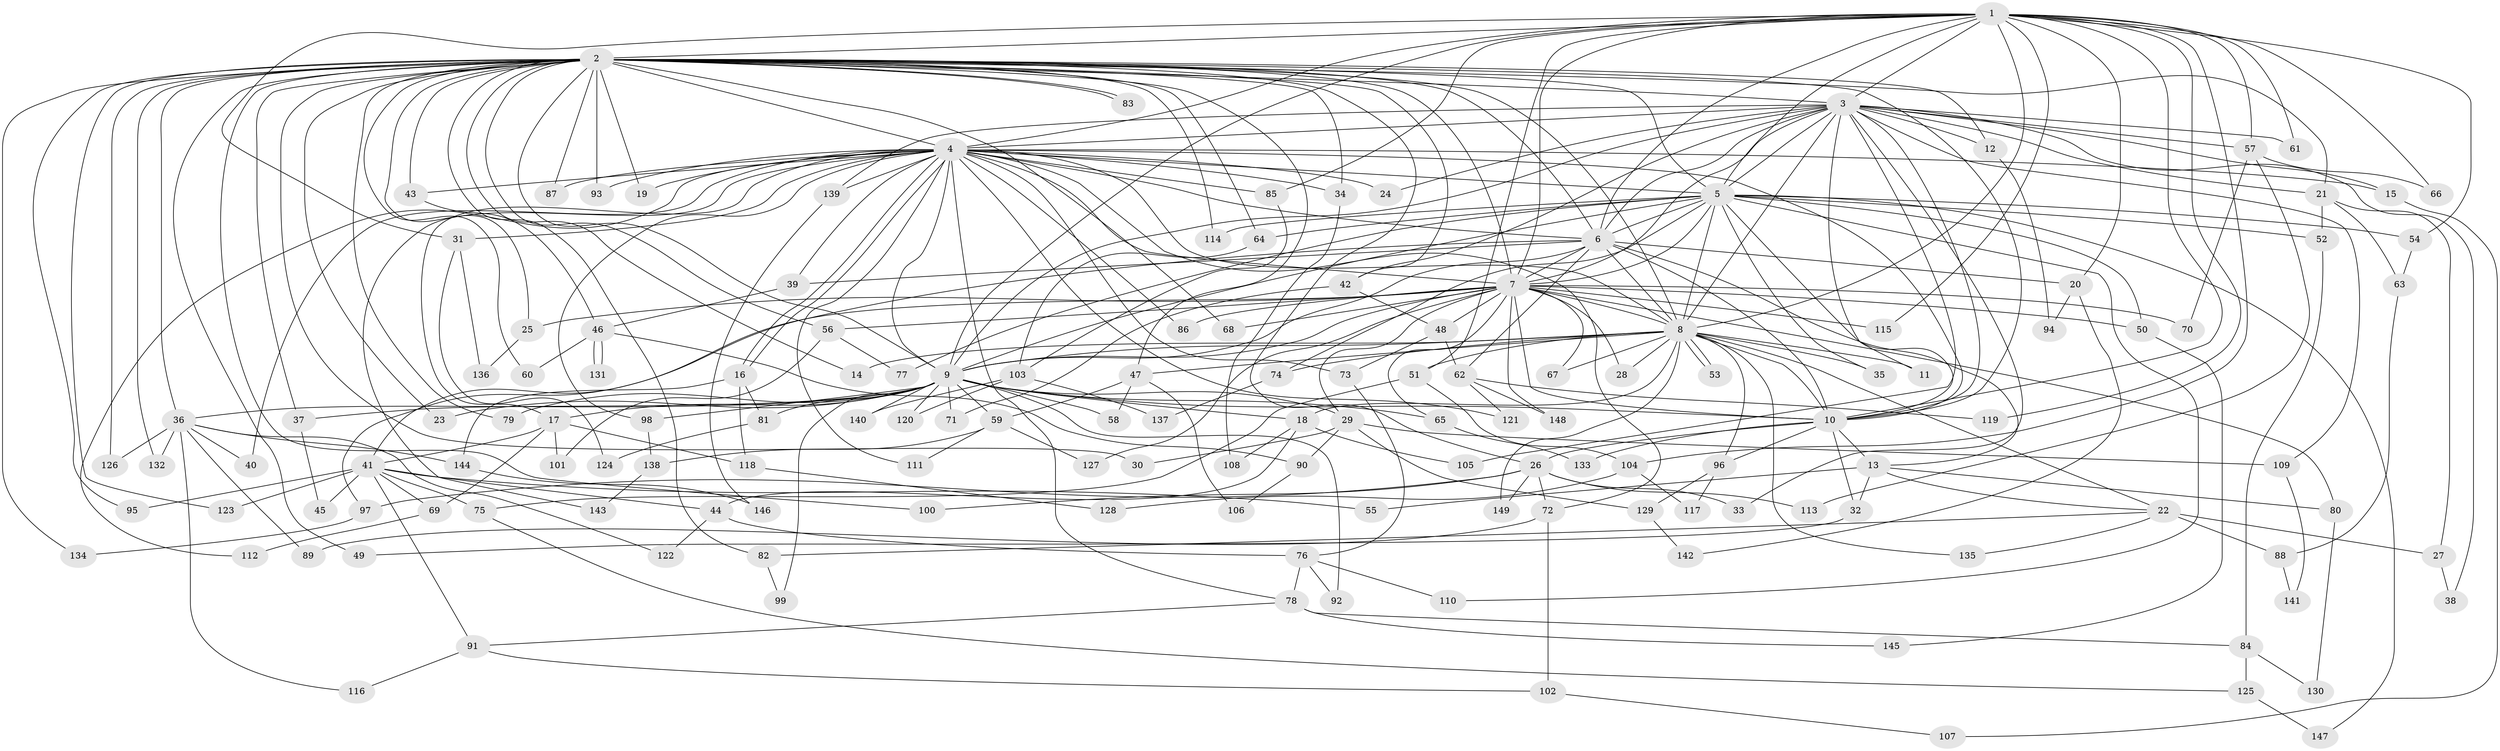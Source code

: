// coarse degree distribution, {16: 0.03333333333333333, 27: 0.016666666666666666, 23: 0.016666666666666666, 29: 0.016666666666666666, 11: 0.016666666666666666, 9: 0.03333333333333333, 6: 0.05, 4: 0.16666666666666666, 7: 0.03333333333333333, 5: 0.06666666666666667, 3: 0.13333333333333333, 8: 0.03333333333333333, 2: 0.31666666666666665, 10: 0.016666666666666666, 12: 0.016666666666666666, 1: 0.03333333333333333}
// Generated by graph-tools (version 1.1) at 2025/49/03/04/25 22:49:29]
// undirected, 149 vertices, 323 edges
graph export_dot {
  node [color=gray90,style=filled];
  1;
  2;
  3;
  4;
  5;
  6;
  7;
  8;
  9;
  10;
  11;
  12;
  13;
  14;
  15;
  16;
  17;
  18;
  19;
  20;
  21;
  22;
  23;
  24;
  25;
  26;
  27;
  28;
  29;
  30;
  31;
  32;
  33;
  34;
  35;
  36;
  37;
  38;
  39;
  40;
  41;
  42;
  43;
  44;
  45;
  46;
  47;
  48;
  49;
  50;
  51;
  52;
  53;
  54;
  55;
  56;
  57;
  58;
  59;
  60;
  61;
  62;
  63;
  64;
  65;
  66;
  67;
  68;
  69;
  70;
  71;
  72;
  73;
  74;
  75;
  76;
  77;
  78;
  79;
  80;
  81;
  82;
  83;
  84;
  85;
  86;
  87;
  88;
  89;
  90;
  91;
  92;
  93;
  94;
  95;
  96;
  97;
  98;
  99;
  100;
  101;
  102;
  103;
  104;
  105;
  106;
  107;
  108;
  109;
  110;
  111;
  112;
  113;
  114;
  115;
  116;
  117;
  118;
  119;
  120;
  121;
  122;
  123;
  124;
  125;
  126;
  127;
  128;
  129;
  130;
  131;
  132;
  133;
  134;
  135;
  136;
  137;
  138;
  139;
  140;
  141;
  142;
  143;
  144;
  145;
  146;
  147;
  148;
  149;
  1 -- 2;
  1 -- 3;
  1 -- 4;
  1 -- 5;
  1 -- 6;
  1 -- 7;
  1 -- 8;
  1 -- 9;
  1 -- 10;
  1 -- 20;
  1 -- 31;
  1 -- 51;
  1 -- 54;
  1 -- 57;
  1 -- 61;
  1 -- 66;
  1 -- 85;
  1 -- 104;
  1 -- 115;
  1 -- 119;
  2 -- 3;
  2 -- 4;
  2 -- 5;
  2 -- 6;
  2 -- 7;
  2 -- 8;
  2 -- 9;
  2 -- 10;
  2 -- 12;
  2 -- 14;
  2 -- 19;
  2 -- 21;
  2 -- 23;
  2 -- 25;
  2 -- 26;
  2 -- 30;
  2 -- 34;
  2 -- 36;
  2 -- 37;
  2 -- 42;
  2 -- 43;
  2 -- 47;
  2 -- 49;
  2 -- 56;
  2 -- 60;
  2 -- 64;
  2 -- 68;
  2 -- 79;
  2 -- 82;
  2 -- 83;
  2 -- 83;
  2 -- 87;
  2 -- 93;
  2 -- 95;
  2 -- 100;
  2 -- 114;
  2 -- 123;
  2 -- 126;
  2 -- 132;
  2 -- 134;
  3 -- 4;
  3 -- 5;
  3 -- 6;
  3 -- 7;
  3 -- 8;
  3 -- 9;
  3 -- 10;
  3 -- 11;
  3 -- 12;
  3 -- 15;
  3 -- 21;
  3 -- 24;
  3 -- 33;
  3 -- 38;
  3 -- 42;
  3 -- 57;
  3 -- 61;
  3 -- 105;
  3 -- 109;
  3 -- 139;
  4 -- 5;
  4 -- 6;
  4 -- 7;
  4 -- 8;
  4 -- 9;
  4 -- 10;
  4 -- 15;
  4 -- 16;
  4 -- 16;
  4 -- 17;
  4 -- 19;
  4 -- 24;
  4 -- 31;
  4 -- 34;
  4 -- 39;
  4 -- 40;
  4 -- 43;
  4 -- 72;
  4 -- 73;
  4 -- 78;
  4 -- 85;
  4 -- 86;
  4 -- 87;
  4 -- 93;
  4 -- 98;
  4 -- 111;
  4 -- 112;
  4 -- 121;
  4 -- 139;
  4 -- 143;
  5 -- 6;
  5 -- 7;
  5 -- 8;
  5 -- 9;
  5 -- 10;
  5 -- 35;
  5 -- 50;
  5 -- 52;
  5 -- 54;
  5 -- 64;
  5 -- 74;
  5 -- 77;
  5 -- 110;
  5 -- 114;
  5 -- 147;
  6 -- 7;
  6 -- 8;
  6 -- 9;
  6 -- 10;
  6 -- 13;
  6 -- 20;
  6 -- 39;
  6 -- 41;
  6 -- 62;
  7 -- 8;
  7 -- 9;
  7 -- 10;
  7 -- 25;
  7 -- 28;
  7 -- 29;
  7 -- 48;
  7 -- 50;
  7 -- 56;
  7 -- 65;
  7 -- 67;
  7 -- 68;
  7 -- 70;
  7 -- 80;
  7 -- 86;
  7 -- 97;
  7 -- 115;
  7 -- 127;
  7 -- 148;
  8 -- 9;
  8 -- 10;
  8 -- 11;
  8 -- 14;
  8 -- 18;
  8 -- 22;
  8 -- 28;
  8 -- 35;
  8 -- 47;
  8 -- 51;
  8 -- 53;
  8 -- 53;
  8 -- 67;
  8 -- 74;
  8 -- 96;
  8 -- 135;
  8 -- 149;
  9 -- 10;
  9 -- 17;
  9 -- 18;
  9 -- 23;
  9 -- 29;
  9 -- 36;
  9 -- 37;
  9 -- 58;
  9 -- 59;
  9 -- 65;
  9 -- 71;
  9 -- 79;
  9 -- 81;
  9 -- 92;
  9 -- 98;
  9 -- 99;
  9 -- 120;
  9 -- 140;
  10 -- 13;
  10 -- 26;
  10 -- 32;
  10 -- 96;
  10 -- 133;
  12 -- 94;
  13 -- 22;
  13 -- 32;
  13 -- 55;
  13 -- 80;
  15 -- 107;
  16 -- 81;
  16 -- 118;
  16 -- 144;
  17 -- 41;
  17 -- 69;
  17 -- 101;
  17 -- 118;
  18 -- 44;
  18 -- 105;
  18 -- 108;
  20 -- 94;
  20 -- 142;
  21 -- 27;
  21 -- 52;
  21 -- 63;
  22 -- 27;
  22 -- 82;
  22 -- 88;
  22 -- 135;
  25 -- 136;
  26 -- 33;
  26 -- 72;
  26 -- 97;
  26 -- 100;
  26 -- 113;
  26 -- 149;
  27 -- 38;
  29 -- 30;
  29 -- 90;
  29 -- 109;
  29 -- 129;
  31 -- 124;
  31 -- 136;
  32 -- 49;
  34 -- 108;
  36 -- 40;
  36 -- 89;
  36 -- 116;
  36 -- 122;
  36 -- 126;
  36 -- 132;
  36 -- 144;
  37 -- 45;
  39 -- 46;
  41 -- 44;
  41 -- 45;
  41 -- 55;
  41 -- 69;
  41 -- 75;
  41 -- 91;
  41 -- 95;
  41 -- 123;
  42 -- 48;
  42 -- 71;
  43 -- 46;
  44 -- 76;
  44 -- 122;
  46 -- 60;
  46 -- 90;
  46 -- 131;
  46 -- 131;
  47 -- 58;
  47 -- 59;
  47 -- 106;
  48 -- 62;
  48 -- 73;
  50 -- 145;
  51 -- 75;
  51 -- 104;
  52 -- 84;
  54 -- 63;
  56 -- 77;
  56 -- 101;
  57 -- 66;
  57 -- 70;
  57 -- 113;
  59 -- 111;
  59 -- 127;
  59 -- 138;
  62 -- 119;
  62 -- 121;
  62 -- 148;
  63 -- 88;
  64 -- 103;
  65 -- 133;
  69 -- 112;
  72 -- 89;
  72 -- 102;
  73 -- 76;
  74 -- 137;
  75 -- 125;
  76 -- 78;
  76 -- 92;
  76 -- 110;
  78 -- 84;
  78 -- 91;
  78 -- 145;
  80 -- 130;
  81 -- 124;
  82 -- 99;
  84 -- 125;
  84 -- 130;
  85 -- 103;
  88 -- 141;
  90 -- 106;
  91 -- 102;
  91 -- 116;
  96 -- 117;
  96 -- 129;
  97 -- 134;
  98 -- 138;
  102 -- 107;
  103 -- 120;
  103 -- 137;
  103 -- 140;
  104 -- 117;
  104 -- 128;
  109 -- 141;
  118 -- 128;
  125 -- 147;
  129 -- 142;
  138 -- 143;
  139 -- 146;
  144 -- 146;
}
